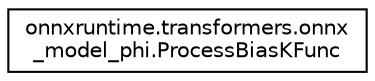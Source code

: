 digraph "Graphical Class Hierarchy"
{
 // LATEX_PDF_SIZE
  edge [fontname="Helvetica",fontsize="10",labelfontname="Helvetica",labelfontsize="10"];
  node [fontname="Helvetica",fontsize="10",shape=record];
  rankdir="LR";
  Node0 [label="onnxruntime.transformers.onnx\l_model_phi.ProcessBiasKFunc",height=0.2,width=0.4,color="black", fillcolor="white", style="filled",URL="$classonnxruntime_1_1transformers_1_1onnx__model__phi_1_1ProcessBiasKFunc.html",tooltip=" "];
}
